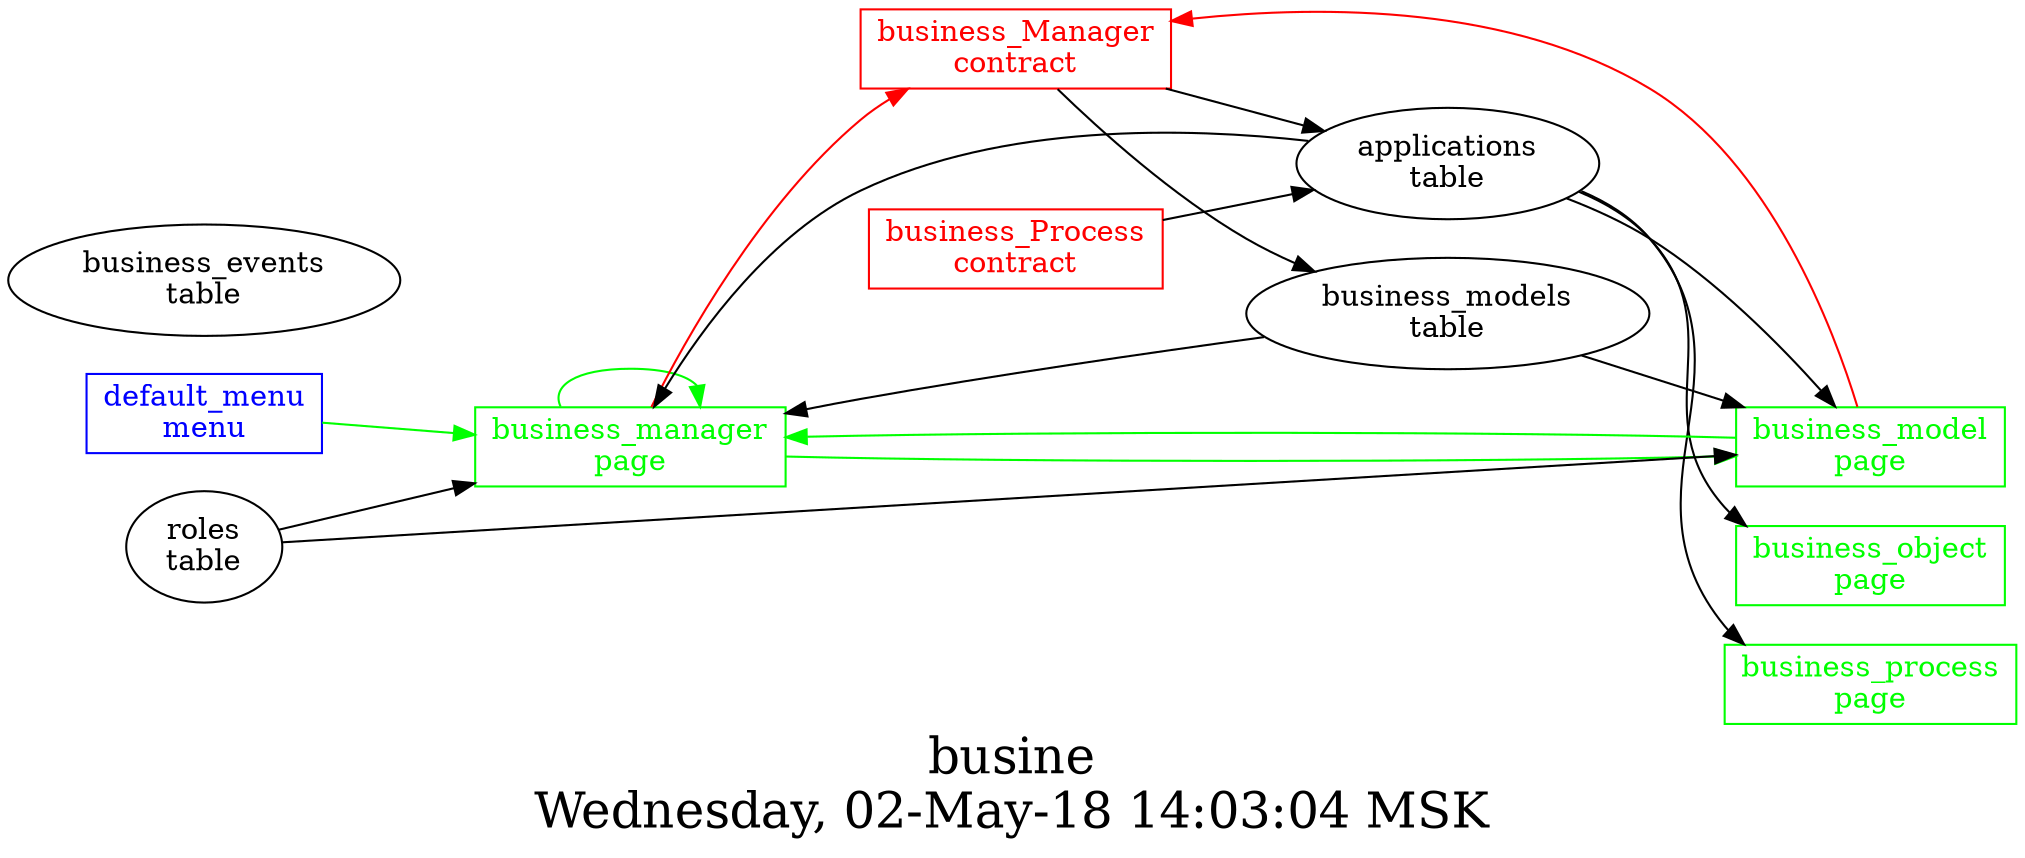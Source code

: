 digraph G {
graph [
  fontsize="24";
  label="busine\nWednesday, 02-May-18 14:03:04 MSK";
  nojustify=true;
  ordering=out;
  rankdir=LR;
  size="30";
];
"default_menu\nmenu" -> "business_manager\npage"  [ color=green ]
"default_menu\nmenu" [color=blue, fontcolor=blue, group=menus, shape=record];
"business_manager\npage" -> "business_Manager\ncontract"  [ color=red ]
"applications\ntable" -> "business_manager\npage"  [ color="" ]
"roles\ntable" -> "business_manager\npage"  [ color="" ]
"business_models\ntable" -> "business_manager\npage"  [ color="" ]
"business_manager\npage" -> "business_model\npage"  [ color=green ]
"business_manager\npage" -> "business_manager\npage"  [ color=green ]
"business_manager\npage" [color=green, fontcolor=green, group=pages, shape=record];
"business_model\npage" -> "business_Manager\ncontract"  [ color=red ]
"applications\ntable" -> "business_model\npage"  [ color="" ]
"roles\ntable" -> "business_model\npage"  [ color="" ]
"business_models\ntable" -> "business_model\npage"  [ color="" ]
"business_model\npage" -> "business_manager\npage"  [ color=green ]
"business_model\npage" [color=green, fontcolor=green, group=pages, shape=record];
"applications\ntable" -> "business_object\npage"  [ color="" ]
"business_object\npage" [color=green, fontcolor=green, group=pages, shape=record];
"applications\ntable" -> "business_process\npage"  [ color="" ]
"business_process\npage" [color=green, fontcolor=green, group=pages, shape=record];
"business_Manager\ncontract" -> "applications\ntable"  [ color="" ]
"business_Manager\ncontract" -> "business_models\ntable"  [ color="" ]
"business_Manager\ncontract" [color=red, fontcolor=red, group=contracts, shape=record];
"business_Process\ncontract" -> "applications\ntable"  [ color="" ]
"business_Process\ncontract" [color=red, fontcolor=red, group=contracts, shape=record];
"business_events\ntable" [color="", fontcolor="", group=tables, shape=""];
"business_models\ntable" [color="", fontcolor="", group=tables, shape=""];
}
